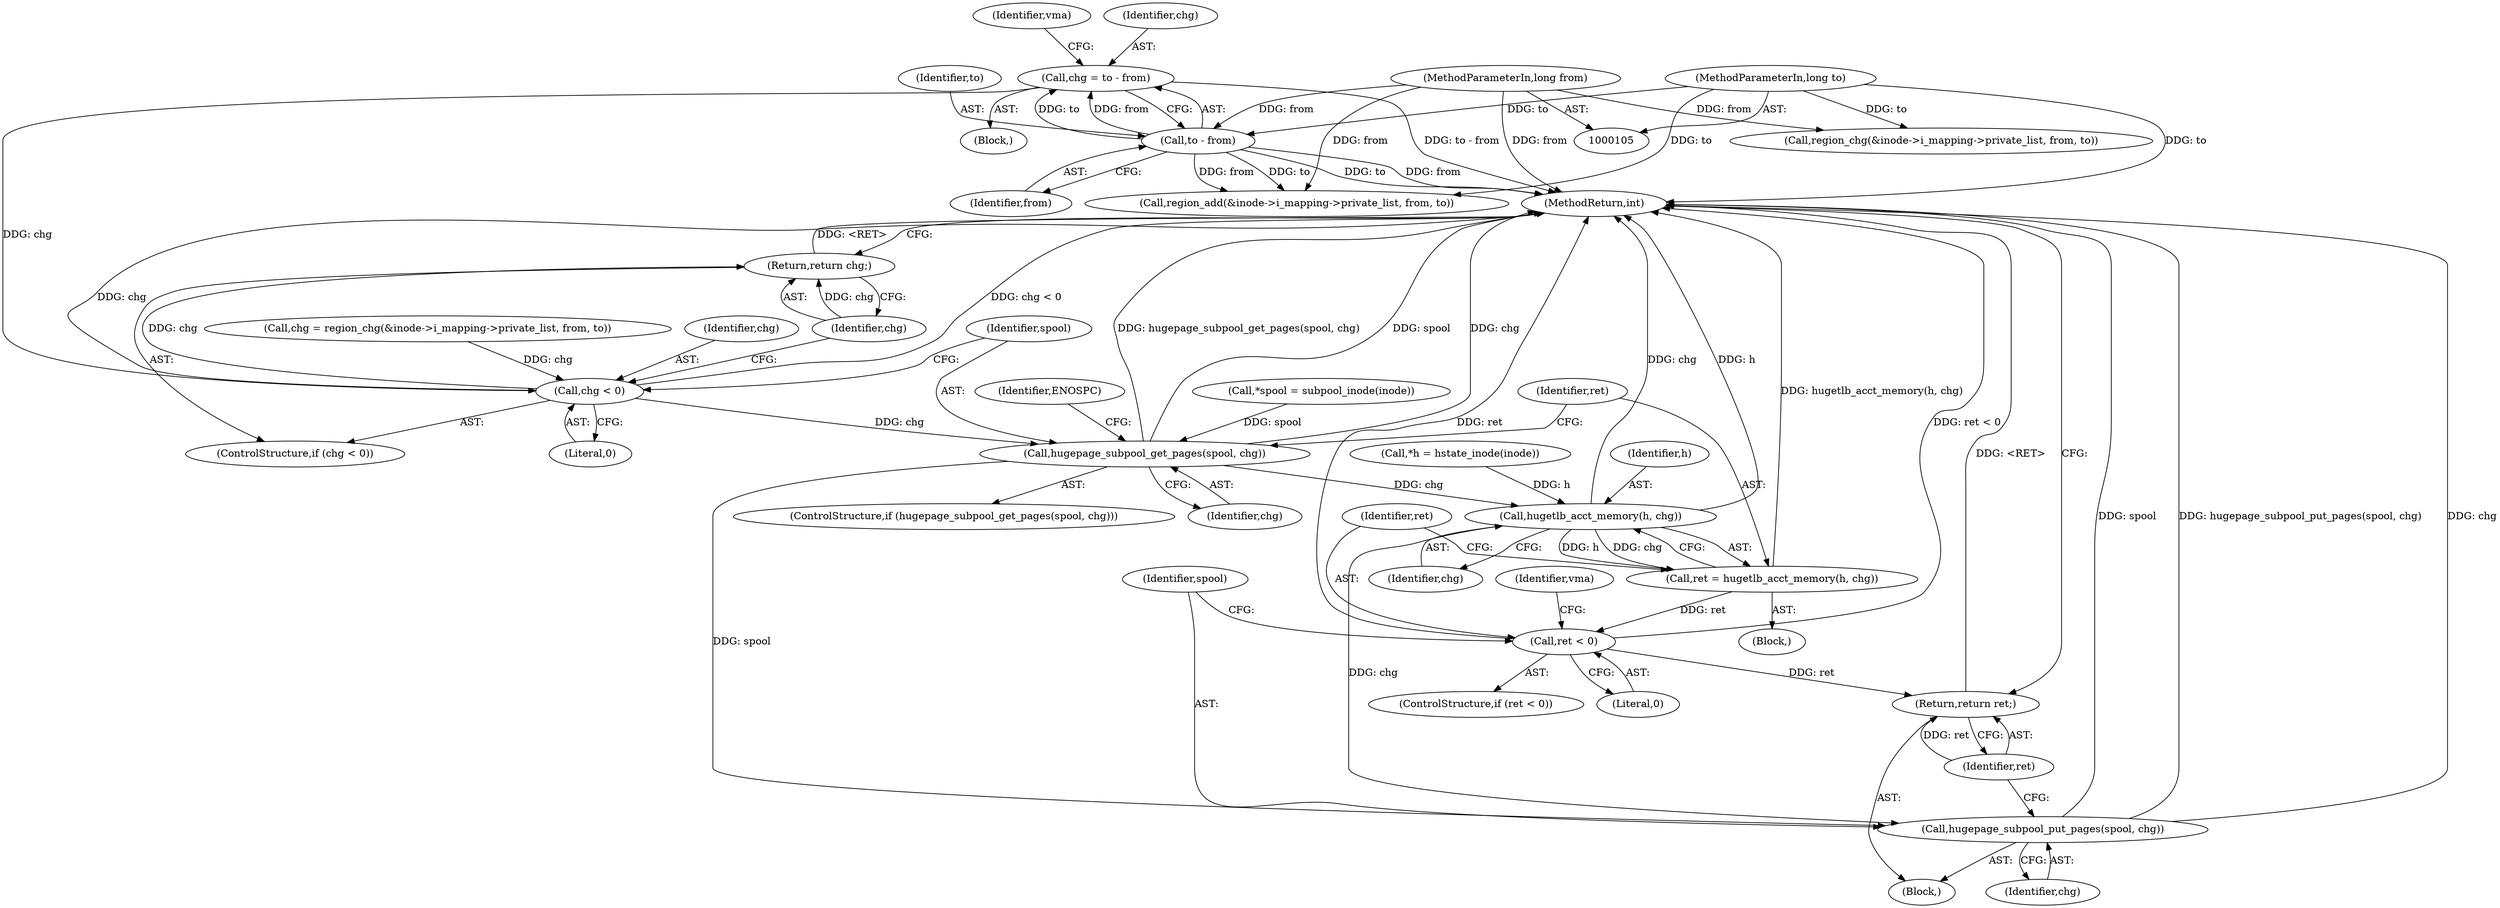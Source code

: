 digraph "1_linux_c50ac050811d6485616a193eb0f37bfbd191cc89@integer" {
"1000162" [label="(Call,chg = to - from)"];
"1000164" [label="(Call,to - from)"];
"1000108" [label="(MethodParameterIn,long to)"];
"1000107" [label="(MethodParameterIn,long from)"];
"1000174" [label="(Call,chg < 0)"];
"1000177" [label="(Return,return chg;)"];
"1000180" [label="(Call,hugepage_subpool_get_pages(spool, chg))"];
"1000188" [label="(Call,hugetlb_acct_memory(h, chg))"];
"1000186" [label="(Call,ret = hugetlb_acct_memory(h, chg))"];
"1000192" [label="(Call,ret < 0)"];
"1000199" [label="(Return,return ret;)"];
"1000196" [label="(Call,hugepage_subpool_put_pages(spool, chg))"];
"1000173" [label="(ControlStructure,if (chg < 0))"];
"1000204" [label="(Identifier,vma)"];
"1000190" [label="(Identifier,chg)"];
"1000177" [label="(Return,return chg;)"];
"1000194" [label="(Literal,0)"];
"1000192" [label="(Call,ret < 0)"];
"1000168" [label="(Identifier,vma)"];
"1000141" [label="(Call,region_chg(&inode->i_mapping->private_list, from, to))"];
"1000200" [label="(Identifier,ret)"];
"1000186" [label="(Call,ret = hugetlb_acct_memory(h, chg))"];
"1000210" [label="(Call,region_add(&inode->i_mapping->private_list, from, to))"];
"1000195" [label="(Block,)"];
"1000166" [label="(Identifier,from)"];
"1000115" [label="(Call,*h = hstate_inode(inode))"];
"1000164" [label="(Call,to - from)"];
"1000174" [label="(Call,chg < 0)"];
"1000182" [label="(Identifier,chg)"];
"1000191" [label="(ControlStructure,if (ret < 0))"];
"1000120" [label="(Call,*spool = subpool_inode(inode))"];
"1000198" [label="(Identifier,chg)"];
"1000162" [label="(Call,chg = to - from)"];
"1000187" [label="(Identifier,ret)"];
"1000108" [label="(MethodParameterIn,long to)"];
"1000197" [label="(Identifier,spool)"];
"1000178" [label="(Identifier,chg)"];
"1000199" [label="(Return,return ret;)"];
"1000189" [label="(Identifier,h)"];
"1000176" [label="(Literal,0)"];
"1000107" [label="(MethodParameterIn,long from)"];
"1000111" [label="(Block,)"];
"1000221" [label="(MethodReturn,int)"];
"1000139" [label="(Call,chg = region_chg(&inode->i_mapping->private_list, from, to))"];
"1000175" [label="(Identifier,chg)"];
"1000196" [label="(Call,hugepage_subpool_put_pages(spool, chg))"];
"1000180" [label="(Call,hugepage_subpool_get_pages(spool, chg))"];
"1000163" [label="(Identifier,chg)"];
"1000188" [label="(Call,hugetlb_acct_memory(h, chg))"];
"1000179" [label="(ControlStructure,if (hugepage_subpool_get_pages(spool, chg)))"];
"1000181" [label="(Identifier,spool)"];
"1000193" [label="(Identifier,ret)"];
"1000185" [label="(Identifier,ENOSPC)"];
"1000151" [label="(Block,)"];
"1000165" [label="(Identifier,to)"];
"1000162" -> "1000151"  [label="AST: "];
"1000162" -> "1000164"  [label="CFG: "];
"1000163" -> "1000162"  [label="AST: "];
"1000164" -> "1000162"  [label="AST: "];
"1000168" -> "1000162"  [label="CFG: "];
"1000162" -> "1000221"  [label="DDG: to - from"];
"1000164" -> "1000162"  [label="DDG: to"];
"1000164" -> "1000162"  [label="DDG: from"];
"1000162" -> "1000174"  [label="DDG: chg"];
"1000164" -> "1000166"  [label="CFG: "];
"1000165" -> "1000164"  [label="AST: "];
"1000166" -> "1000164"  [label="AST: "];
"1000164" -> "1000221"  [label="DDG: from"];
"1000164" -> "1000221"  [label="DDG: to"];
"1000108" -> "1000164"  [label="DDG: to"];
"1000107" -> "1000164"  [label="DDG: from"];
"1000164" -> "1000210"  [label="DDG: from"];
"1000164" -> "1000210"  [label="DDG: to"];
"1000108" -> "1000105"  [label="AST: "];
"1000108" -> "1000221"  [label="DDG: to"];
"1000108" -> "1000141"  [label="DDG: to"];
"1000108" -> "1000210"  [label="DDG: to"];
"1000107" -> "1000105"  [label="AST: "];
"1000107" -> "1000221"  [label="DDG: from"];
"1000107" -> "1000141"  [label="DDG: from"];
"1000107" -> "1000210"  [label="DDG: from"];
"1000174" -> "1000173"  [label="AST: "];
"1000174" -> "1000176"  [label="CFG: "];
"1000175" -> "1000174"  [label="AST: "];
"1000176" -> "1000174"  [label="AST: "];
"1000178" -> "1000174"  [label="CFG: "];
"1000181" -> "1000174"  [label="CFG: "];
"1000174" -> "1000221"  [label="DDG: chg < 0"];
"1000174" -> "1000221"  [label="DDG: chg"];
"1000139" -> "1000174"  [label="DDG: chg"];
"1000174" -> "1000177"  [label="DDG: chg"];
"1000174" -> "1000180"  [label="DDG: chg"];
"1000177" -> "1000173"  [label="AST: "];
"1000177" -> "1000178"  [label="CFG: "];
"1000178" -> "1000177"  [label="AST: "];
"1000221" -> "1000177"  [label="CFG: "];
"1000177" -> "1000221"  [label="DDG: <RET>"];
"1000178" -> "1000177"  [label="DDG: chg"];
"1000180" -> "1000179"  [label="AST: "];
"1000180" -> "1000182"  [label="CFG: "];
"1000181" -> "1000180"  [label="AST: "];
"1000182" -> "1000180"  [label="AST: "];
"1000185" -> "1000180"  [label="CFG: "];
"1000187" -> "1000180"  [label="CFG: "];
"1000180" -> "1000221"  [label="DDG: spool"];
"1000180" -> "1000221"  [label="DDG: chg"];
"1000180" -> "1000221"  [label="DDG: hugepage_subpool_get_pages(spool, chg)"];
"1000120" -> "1000180"  [label="DDG: spool"];
"1000180" -> "1000188"  [label="DDG: chg"];
"1000180" -> "1000196"  [label="DDG: spool"];
"1000188" -> "1000186"  [label="AST: "];
"1000188" -> "1000190"  [label="CFG: "];
"1000189" -> "1000188"  [label="AST: "];
"1000190" -> "1000188"  [label="AST: "];
"1000186" -> "1000188"  [label="CFG: "];
"1000188" -> "1000221"  [label="DDG: chg"];
"1000188" -> "1000221"  [label="DDG: h"];
"1000188" -> "1000186"  [label="DDG: h"];
"1000188" -> "1000186"  [label="DDG: chg"];
"1000115" -> "1000188"  [label="DDG: h"];
"1000188" -> "1000196"  [label="DDG: chg"];
"1000186" -> "1000111"  [label="AST: "];
"1000187" -> "1000186"  [label="AST: "];
"1000193" -> "1000186"  [label="CFG: "];
"1000186" -> "1000221"  [label="DDG: hugetlb_acct_memory(h, chg)"];
"1000186" -> "1000192"  [label="DDG: ret"];
"1000192" -> "1000191"  [label="AST: "];
"1000192" -> "1000194"  [label="CFG: "];
"1000193" -> "1000192"  [label="AST: "];
"1000194" -> "1000192"  [label="AST: "];
"1000197" -> "1000192"  [label="CFG: "];
"1000204" -> "1000192"  [label="CFG: "];
"1000192" -> "1000221"  [label="DDG: ret"];
"1000192" -> "1000221"  [label="DDG: ret < 0"];
"1000192" -> "1000199"  [label="DDG: ret"];
"1000199" -> "1000195"  [label="AST: "];
"1000199" -> "1000200"  [label="CFG: "];
"1000200" -> "1000199"  [label="AST: "];
"1000221" -> "1000199"  [label="CFG: "];
"1000199" -> "1000221"  [label="DDG: <RET>"];
"1000200" -> "1000199"  [label="DDG: ret"];
"1000196" -> "1000195"  [label="AST: "];
"1000196" -> "1000198"  [label="CFG: "];
"1000197" -> "1000196"  [label="AST: "];
"1000198" -> "1000196"  [label="AST: "];
"1000200" -> "1000196"  [label="CFG: "];
"1000196" -> "1000221"  [label="DDG: spool"];
"1000196" -> "1000221"  [label="DDG: hugepage_subpool_put_pages(spool, chg)"];
"1000196" -> "1000221"  [label="DDG: chg"];
}
